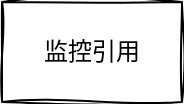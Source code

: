 <mxfile version="22.1.11" type="github">
  <diagram name="第 1 页" id="AN6ldcmXwKZ_Ya7eOYBY">
    <mxGraphModel dx="478" dy="249" grid="1" gridSize="10" guides="1" tooltips="1" connect="1" arrows="1" fold="1" page="1" pageScale="1" pageWidth="827" pageHeight="1169" math="0" shadow="0">
      <root>
        <mxCell id="0" />
        <mxCell id="1" parent="0" />
        <mxCell id="nrm_QGzcfDuFEVkFxr-K-1" value="&lt;font face=&quot;ZCOOL KuaiLe&quot; data-font-src=&quot;https://fonts.googleapis.com/css?family=+ZCOOL+KuaiLe&quot;&gt;监控引用&lt;/font&gt;" style="rounded=0;whiteSpace=wrap;html=1;sketch=1;curveFitting=1;jiggle=2;" vertex="1" parent="1">
          <mxGeometry x="80" y="150" width="90" height="50" as="geometry" />
        </mxCell>
      </root>
    </mxGraphModel>
  </diagram>
</mxfile>
